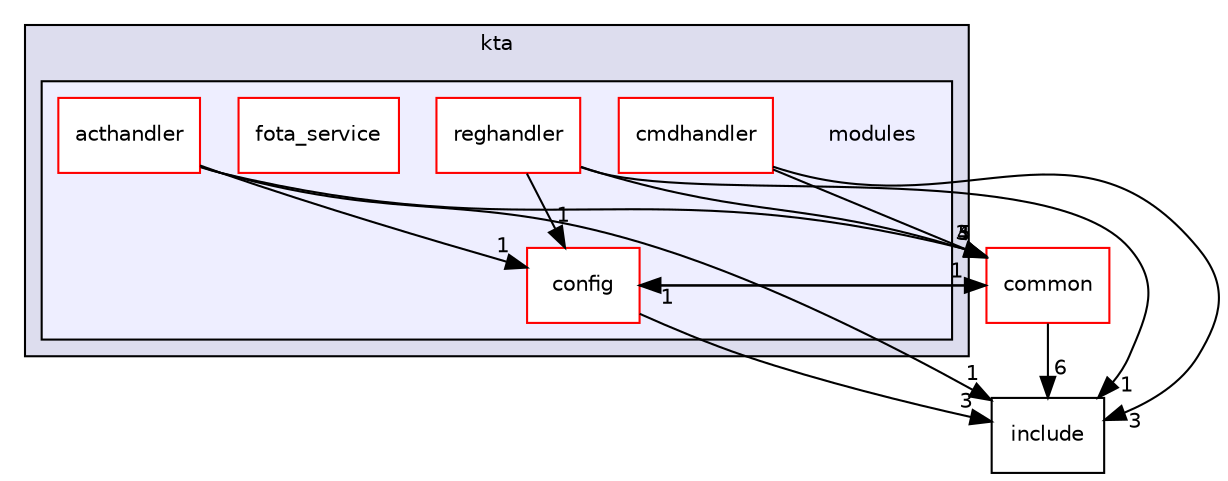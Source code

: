 digraph "modules" {
  compound=true
  node [ fontsize="10", fontname="Helvetica"];
  edge [ labelfontsize="10", labelfontname="Helvetica"];
  subgraph clusterdir_5eff6672d80e7540a37431ed7424ce57 {
    graph [ bgcolor="#ddddee", pencolor="black", label="kta" fontname="Helvetica", fontsize="10", URL="dir_5eff6672d80e7540a37431ed7424ce57.html"]
  subgraph clusterdir_7e2560d9caf2b698f36b0974bab08bcc {
    graph [ bgcolor="#eeeeff", pencolor="black", label="" URL="dir_7e2560d9caf2b698f36b0974bab08bcc.html"];
    dir_7e2560d9caf2b698f36b0974bab08bcc [shape=plaintext label="modules"];
    dir_01ff984540d819e8322830d37e2d30a9 [shape=box label="acthandler" color="red" fillcolor="white" style="filled" URL="dir_01ff984540d819e8322830d37e2d30a9.html"];
    dir_0ea3f36b359f442501038697e110097f [shape=box label="cmdhandler" color="red" fillcolor="white" style="filled" URL="dir_0ea3f36b359f442501038697e110097f.html"];
    dir_48714684f04f1b63a08c785048851bfe [shape=box label="config" color="red" fillcolor="white" style="filled" URL="dir_48714684f04f1b63a08c785048851bfe.html"];
    dir_1c2862bbe5a6b7d4d7ad9b81dbaa9f5f [shape=box label="fota_service" color="red" fillcolor="white" style="filled" URL="dir_1c2862bbe5a6b7d4d7ad9b81dbaa9f5f.html"];
    dir_93a7bb9dab04b83937077da91a291103 [shape=box label="reghandler" color="red" fillcolor="white" style="filled" URL="dir_93a7bb9dab04b83937077da91a291103.html"];
  }
  }
  dir_a4dd272aad19606621d5cdd3bcc68a0e [shape=box label="common" fillcolor="white" style="filled" color="red" URL="dir_a4dd272aad19606621d5cdd3bcc68a0e.html"];
  dir_d44c64559bbebec7f509842c48db8b23 [shape=box label="include" URL="dir_d44c64559bbebec7f509842c48db8b23.html"];
  dir_93a7bb9dab04b83937077da91a291103->dir_a4dd272aad19606621d5cdd3bcc68a0e [headlabel="4", labeldistance=1.5 headhref="dir_000023_000008.html"];
  dir_93a7bb9dab04b83937077da91a291103->dir_d44c64559bbebec7f509842c48db8b23 [headlabel="1", labeldistance=1.5 headhref="dir_000023_000017.html"];
  dir_93a7bb9dab04b83937077da91a291103->dir_48714684f04f1b63a08c785048851bfe [headlabel="1", labeldistance=1.5 headhref="dir_000023_000006.html"];
  dir_a4dd272aad19606621d5cdd3bcc68a0e->dir_d44c64559bbebec7f509842c48db8b23 [headlabel="6", labeldistance=1.5 headhref="dir_000008_000017.html"];
  dir_a4dd272aad19606621d5cdd3bcc68a0e->dir_48714684f04f1b63a08c785048851bfe [headlabel="1", labeldistance=1.5 headhref="dir_000008_000006.html"];
  dir_0ea3f36b359f442501038697e110097f->dir_a4dd272aad19606621d5cdd3bcc68a0e [headlabel="5", labeldistance=1.5 headhref="dir_000004_000008.html"];
  dir_0ea3f36b359f442501038697e110097f->dir_d44c64559bbebec7f509842c48db8b23 [headlabel="3", labeldistance=1.5 headhref="dir_000004_000017.html"];
  dir_01ff984540d819e8322830d37e2d30a9->dir_a4dd272aad19606621d5cdd3bcc68a0e [headlabel="3", labeldistance=1.5 headhref="dir_000002_000008.html"];
  dir_01ff984540d819e8322830d37e2d30a9->dir_d44c64559bbebec7f509842c48db8b23 [headlabel="1", labeldistance=1.5 headhref="dir_000002_000017.html"];
  dir_01ff984540d819e8322830d37e2d30a9->dir_48714684f04f1b63a08c785048851bfe [headlabel="1", labeldistance=1.5 headhref="dir_000002_000006.html"];
  dir_48714684f04f1b63a08c785048851bfe->dir_a4dd272aad19606621d5cdd3bcc68a0e [headlabel="1", labeldistance=1.5 headhref="dir_000006_000008.html"];
  dir_48714684f04f1b63a08c785048851bfe->dir_d44c64559bbebec7f509842c48db8b23 [headlabel="3", labeldistance=1.5 headhref="dir_000006_000017.html"];
}
